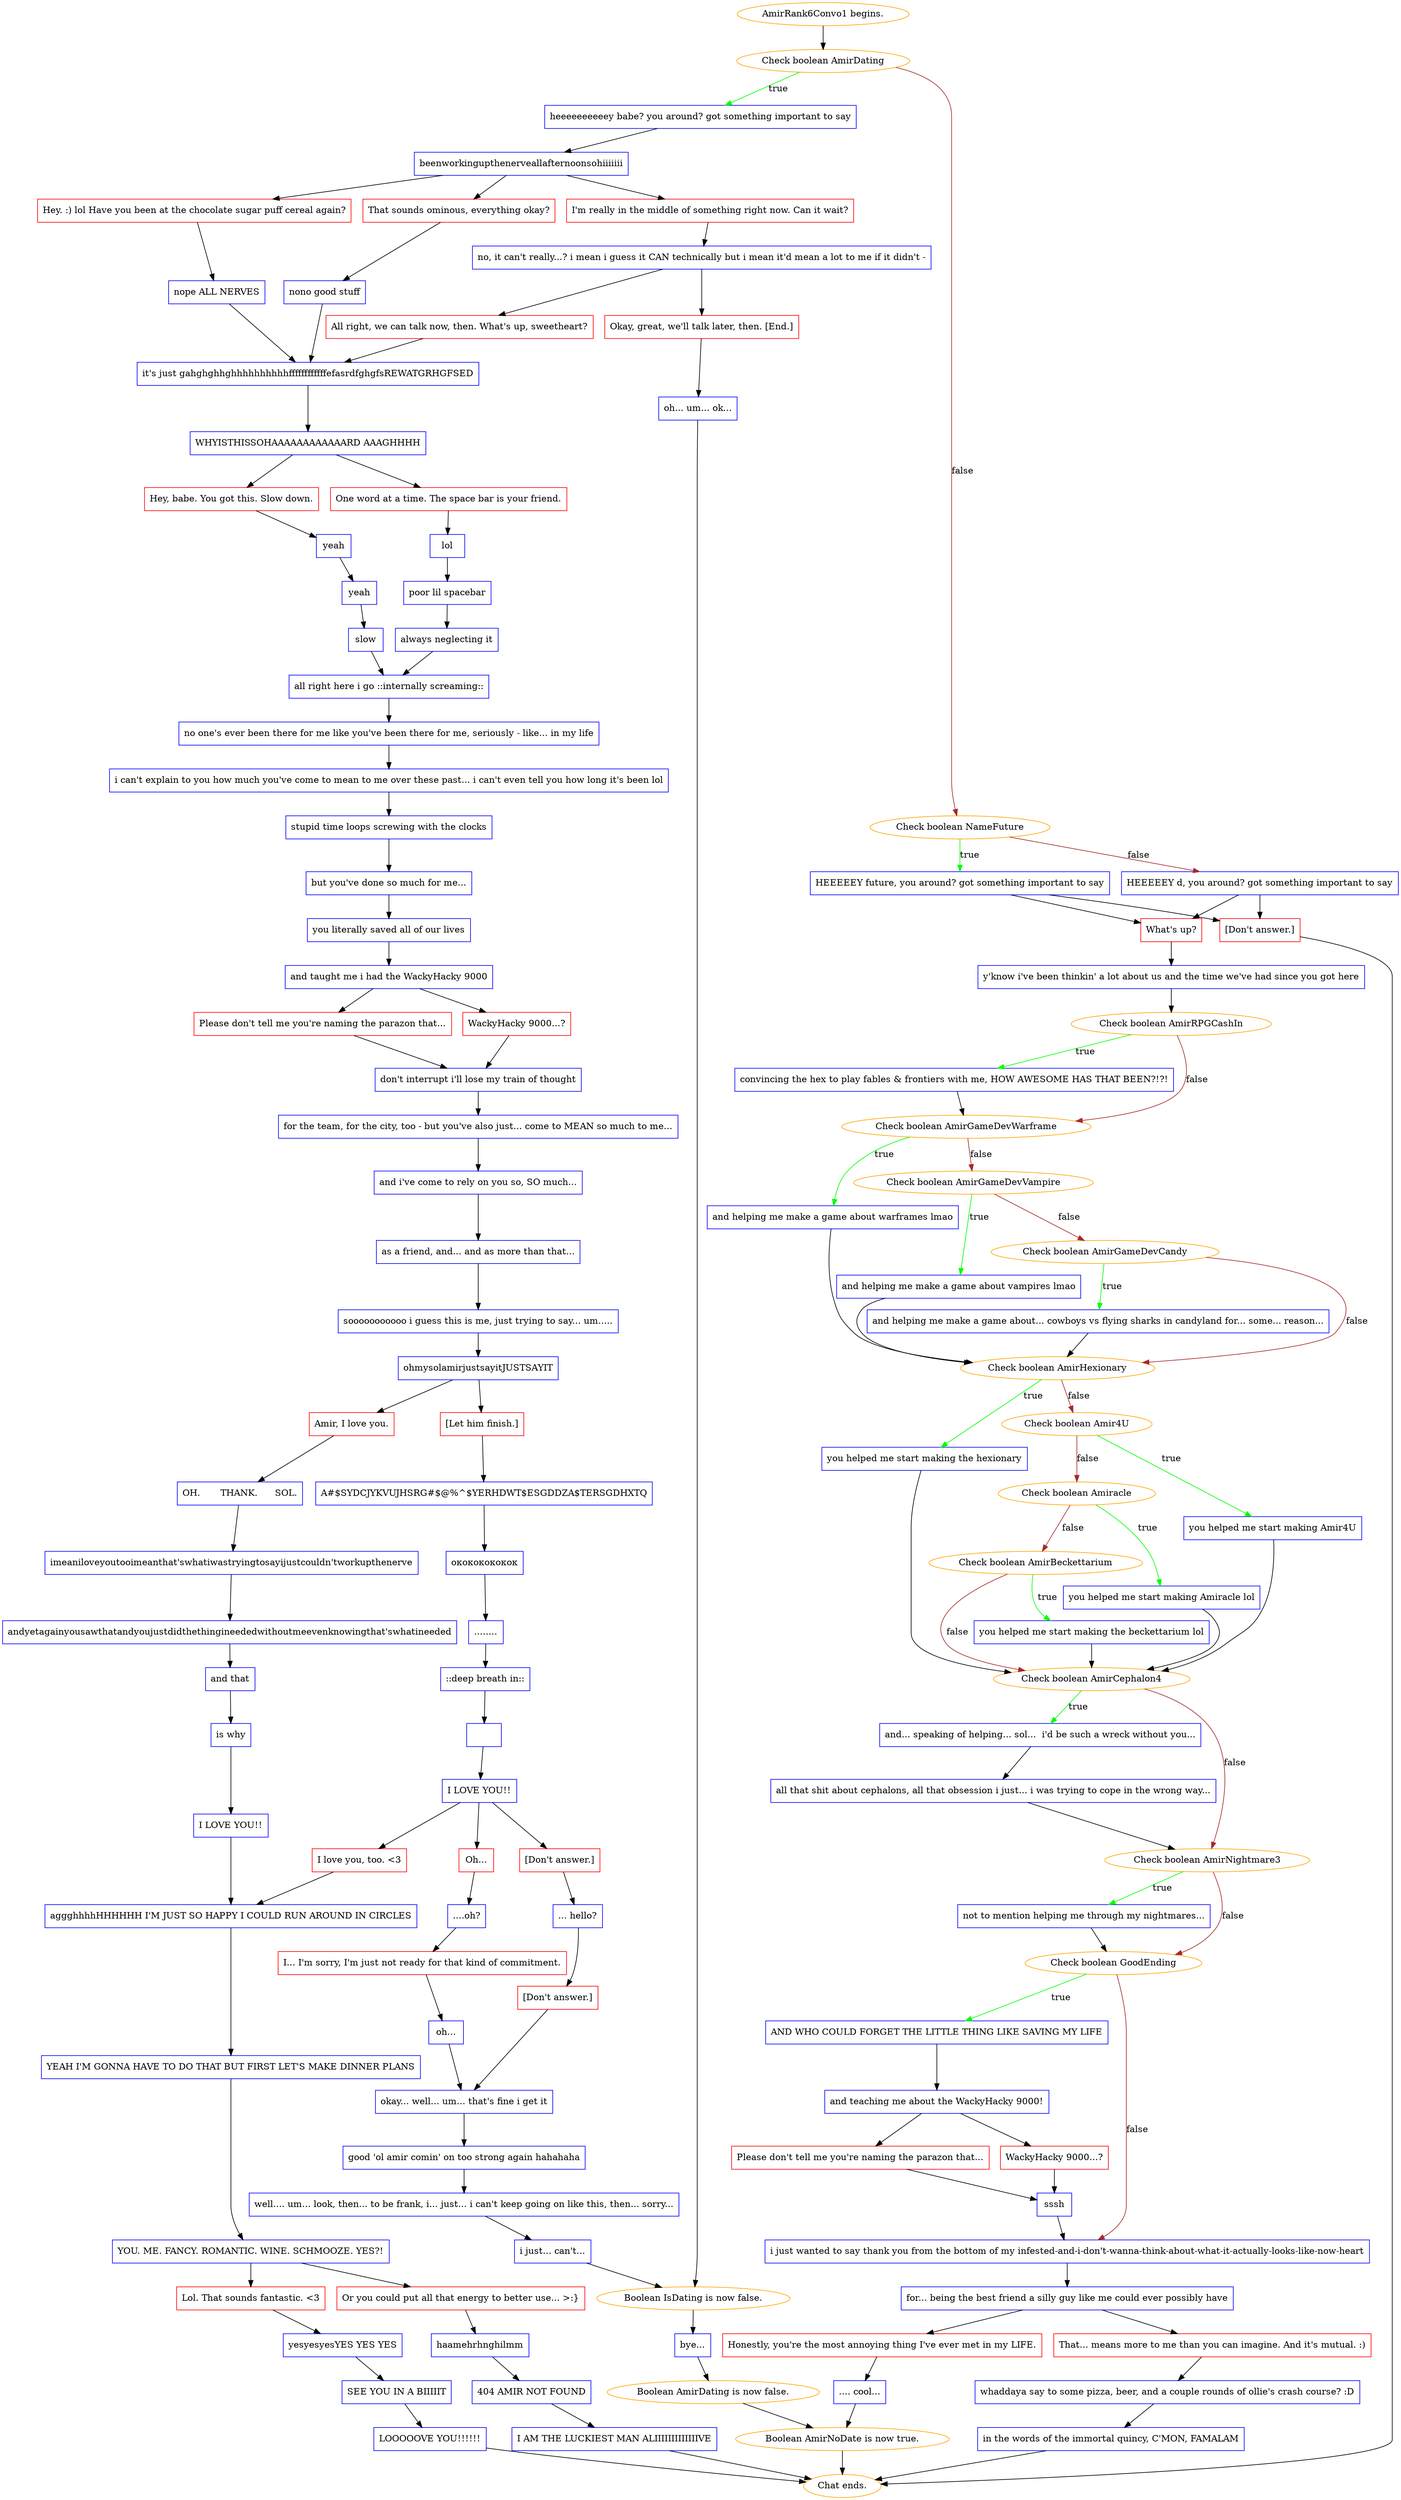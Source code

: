 digraph {
	"AmirRank6Convo1 begins." [color=orange];
		"AmirRank6Convo1 begins." -> j2907676971;
	j2907676971 [label="Check boolean AmirDating",color=orange];
		j2907676971 -> j1663238085 [label=true,color=green];
		j2907676971 -> j84055781 [label=false,color=brown];
	j1663238085 [label="heeeeeeeeeey babe? you around? got something important to say",shape=box,color=blue];
		j1663238085 -> j2774510912;
	j84055781 [label="Check boolean NameFuture",color=orange];
		j84055781 -> j2949297005 [label=true,color=green];
		j84055781 -> j3412853263 [label=false,color=brown];
	j2774510912 [label="beenworkingupthenerveallafternoonsohiiiiiii",shape=box,color=blue];
		j2774510912 -> j3877899503;
		j2774510912 -> j1314331829;
		j2774510912 -> j3809630778;
	j2949297005 [label="HEEEEEY future, you around? got something important to say",shape=box,color=blue];
		j2949297005 -> j849357819;
		j2949297005 -> j470124898;
	j3412853263 [label="HEEEEEY d, you around? got something important to say",shape=box,color=blue];
		j3412853263 -> j849357819;
		j3412853263 -> j470124898;
	j3877899503 [label="Hey. :) lol Have you been at the chocolate sugar puff cereal again?",shape=box,color=red];
		j3877899503 -> j1819665207;
	j1314331829 [label="That sounds ominous, everything okay?",shape=box,color=red];
		j1314331829 -> j1943906145;
	j3809630778 [label="I'm really in the middle of something right now. Can it wait?",shape=box,color=red];
		j3809630778 -> j2210876690;
	j849357819 [label="What's up?",shape=box,color=red];
		j849357819 -> j119270293;
	j470124898 [label="[Don't answer.]",shape=box,color=red];
		j470124898 -> "Chat ends.";
	j1819665207 [label="nope ALL NERVES",shape=box,color=blue];
		j1819665207 -> j2316739635;
	j1943906145 [label="nono good stuff",shape=box,color=blue];
		j1943906145 -> j2316739635;
	j2210876690 [label="no, it can't really...? i mean i guess it CAN technically but i mean it'd mean a lot to me if it didn't -",shape=box,color=blue];
		j2210876690 -> j593154143;
		j2210876690 -> j2554805555;
	j119270293 [label="y'know i've been thinkin' a lot about us and the time we've had since you got here",shape=box,color=blue];
		j119270293 -> j830141940;
	"Chat ends." [color=orange];
	j2316739635 [label="it's just gahghghhghhhhhhhhhhffffffffffffefasrdfghgfsREWATGRHGFSED",shape=box,color=blue];
		j2316739635 -> j93046656;
	j593154143 [label="All right, we can talk now, then. What's up, sweetheart?",shape=box,color=red];
		j593154143 -> j2316739635;
	j2554805555 [label="Okay, great, we'll talk later, then. [End.]",shape=box,color=red];
		j2554805555 -> j2828471;
	j830141940 [label="Check boolean AmirRPGCashIn",color=orange];
		j830141940 -> j1571999260 [label=true,color=green];
		j830141940 -> j4216760051 [label=false,color=brown];
	j93046656 [label="WHYISTHISSOHAAAAAAAAAAAARD AAAGHHHH",shape=box,color=blue];
		j93046656 -> j3950168798;
		j93046656 -> j1472597918;
	j2828471 [label="oh... um... ok...",shape=box,color=blue];
		j2828471 -> j4219641533;
	j1571999260 [label="convincing the hex to play fables & frontiers with me, HOW AWESOME HAS THAT BEEN?!?!",shape=box,color=blue];
		j1571999260 -> j4216760051;
	j4216760051 [label="Check boolean AmirGameDevWarframe",color=orange];
		j4216760051 -> j2638911233 [label=true,color=green];
		j4216760051 -> j4056341191 [label=false,color=brown];
	j3950168798 [label="Hey, babe. You got this. Slow down.",shape=box,color=red];
		j3950168798 -> j4264985257;
	j1472597918 [label="One word at a time. The space bar is your friend.",shape=box,color=red];
		j1472597918 -> j862253568;
	j4219641533 [label="Boolean IsDating is now false.",color=orange];
		j4219641533 -> j2202252602;
	j2638911233 [label="and helping me make a game about warframes lmao",shape=box,color=blue];
		j2638911233 -> j2771251363;
	j4056341191 [label="Check boolean AmirGameDevVampire",color=orange];
		j4056341191 -> j2499035452 [label=true,color=green];
		j4056341191 -> j1488436232 [label=false,color=brown];
	j4264985257 [label="yeah",shape=box,color=blue];
		j4264985257 -> j652841531;
	j862253568 [label="lol",shape=box,color=blue];
		j862253568 -> j4221951770;
	j2202252602 [label="bye...",shape=box,color=blue];
		j2202252602 -> j1800899020;
	j2771251363 [label="Check boolean AmirHexionary",color=orange];
		j2771251363 -> j2158174134 [label=true,color=green];
		j2771251363 -> j266995296 [label=false,color=brown];
	j2499035452 [label="and helping me make a game about vampires lmao",shape=box,color=blue];
		j2499035452 -> j2771251363;
	j1488436232 [label="Check boolean AmirGameDevCandy",color=orange];
		j1488436232 -> j2033289420 [label=true,color=green];
		j1488436232 -> j2771251363 [label=false,color=brown];
	j652841531 [label="yeah",shape=box,color=blue];
		j652841531 -> j1321722425;
	j4221951770 [label="poor lil spacebar",shape=box,color=blue];
		j4221951770 -> j4093047169;
	j1800899020 [label="Boolean AmirDating is now false.",color=orange];
		j1800899020 -> j2322051913;
	j2158174134 [label="you helped me start making the hexionary",shape=box,color=blue];
		j2158174134 -> j2466789876;
	j266995296 [label="Check boolean Amir4U",color=orange];
		j266995296 -> j2757547597 [label=true,color=green];
		j266995296 -> j385826836 [label=false,color=brown];
	j2033289420 [label="and helping me make a game about... cowboys vs flying sharks in candyland for... some... reason...",shape=box,color=blue];
		j2033289420 -> j2771251363;
	j1321722425 [label="slow",shape=box,color=blue];
		j1321722425 -> j3062786253;
	j4093047169 [label="always neglecting it",shape=box,color=blue];
		j4093047169 -> j3062786253;
	j2322051913 [label="Boolean AmirNoDate is now true.",color=orange];
		j2322051913 -> "Chat ends.";
	j2466789876 [label="Check boolean AmirCephalon4",color=orange];
		j2466789876 -> j3049787132 [label=true,color=green];
		j2466789876 -> j2019541194 [label=false,color=brown];
	j2757547597 [label="you helped me start making Amir4U",shape=box,color=blue];
		j2757547597 -> j2466789876;
	j385826836 [label="Check boolean Amiracle",color=orange];
		j385826836 -> j2693170460 [label=true,color=green];
		j385826836 -> j4078692804 [label=false,color=brown];
	j3062786253 [label="all right here i go ::internally screaming::",shape=box,color=blue];
		j3062786253 -> j1283423203;
	j3049787132 [label="and... speaking of helping... sol...  i'd be such a wreck without you...",shape=box,color=blue];
		j3049787132 -> j4184103325;
	j2019541194 [label="Check boolean AmirNightmare3",color=orange];
		j2019541194 -> j1408909938 [label=true,color=green];
		j2019541194 -> j1660157392 [label=false,color=brown];
	j2693170460 [label="you helped me start making Amiracle lol",shape=box,color=blue];
		j2693170460 -> j2466789876;
	j4078692804 [label="Check boolean AmirBeckettarium",color=orange];
		j4078692804 -> j3853242234 [label=true,color=green];
		j4078692804 -> j2466789876 [label=false,color=brown];
	j1283423203 [label="no one's ever been there for me like you've been there for me, seriously - like... in my life",shape=box,color=blue];
		j1283423203 -> j1019405745;
	j4184103325 [label="all that shit about cephalons, all that obsession i just... i was trying to cope in the wrong way...",shape=box,color=blue];
		j4184103325 -> j2019541194;
	j1408909938 [label="not to mention helping me through my nightmares...",shape=box,color=blue];
		j1408909938 -> j1660157392;
	j1660157392 [label="Check boolean GoodEnding",color=orange];
		j1660157392 -> j3832673117 [label=true,color=green];
		j1660157392 -> j2436219567 [label=false,color=brown];
	j3853242234 [label="you helped me start making the beckettarium lol",shape=box,color=blue];
		j3853242234 -> j2466789876;
	j1019405745 [label="i can't explain to you how much you've come to mean to me over these past... i can't even tell you how long it's been lol",shape=box,color=blue];
		j1019405745 -> j2318293639;
	j3832673117 [label="AND WHO COULD FORGET THE LITTLE THING LIKE SAVING MY LIFE",shape=box,color=blue];
		j3832673117 -> j723482988;
	j2436219567 [label="i just wanted to say thank you from the bottom of my infested-and-i-don't-wanna-think-about-what-it-actually-looks-like-now-heart",shape=box,color=blue];
		j2436219567 -> j2156321881;
	j2318293639 [label="stupid time loops screwing with the clocks",shape=box,color=blue];
		j2318293639 -> j3421486860;
	j723482988 [label="and teaching me about the WackyHacky 9000!",shape=box,color=blue];
		j723482988 -> j3722768526;
		j723482988 -> j3135000667;
	j2156321881 [label="for... being the best friend a silly guy like me could ever possibly have",shape=box,color=blue];
		j2156321881 -> j1242589349;
		j2156321881 -> j439440416;
	j3421486860 [label="but you've done so much for me...",shape=box,color=blue];
		j3421486860 -> j3902151438;
	j3722768526 [label="Please don't tell me you're naming the parazon that...",shape=box,color=red];
		j3722768526 -> j3968206937;
	j3135000667 [label="WackyHacky 9000...?",shape=box,color=red];
		j3135000667 -> j3968206937;
	j1242589349 [label="That... means more to me than you can imagine. And it's mutual. :)",shape=box,color=red];
		j1242589349 -> j413614339;
	j439440416 [label="Honestly, you're the most annoying thing I've ever met in my LIFE.",shape=box,color=red];
		j439440416 -> j56674697;
	j3902151438 [label="you literally saved all of our lives",shape=box,color=blue];
		j3902151438 -> j4262232915;
	j3968206937 [label="sssh",shape=box,color=blue];
		j3968206937 -> j2436219567;
	j413614339 [label="whaddaya say to some pizza, beer, and a couple rounds of ollie's crash course? :D",shape=box,color=blue];
		j413614339 -> j1504280746;
	j56674697 [label=".... cool...",shape=box,color=blue];
		j56674697 -> j2322051913;
	j4262232915 [label="and taught me i had the WackyHacky 9000",shape=box,color=blue];
		j4262232915 -> j2874282201;
		j4262232915 -> j2294520052;
	j1504280746 [label="in the words of the immortal quincy, C'MON, FAMALAM",shape=box,color=blue];
		j1504280746 -> "Chat ends.";
	j2874282201 [label="Please don't tell me you're naming the parazon that...",shape=box,color=red];
		j2874282201 -> j2620383524;
	j2294520052 [label="WackyHacky 9000...?",shape=box,color=red];
		j2294520052 -> j2620383524;
	j2620383524 [label="don't interrupt i'll lose my train of thought",shape=box,color=blue];
		j2620383524 -> j3838007884;
	j3838007884 [label="for the team, for the city, too - but you've also just... come to MEAN so much to me...",shape=box,color=blue];
		j3838007884 -> j3011103609;
	j3011103609 [label="and i've come to rely on you so, SO much...",shape=box,color=blue];
		j3011103609 -> j164021817;
	j164021817 [label="as a friend, and... and as more than that...",shape=box,color=blue];
		j164021817 -> j2101959667;
	j2101959667 [label="sooooooooooo i guess this is me, just trying to say... um.....",shape=box,color=blue];
		j2101959667 -> j691501976;
	j691501976 [label="ohmysolamirjustsayitJUSTSAYIT",shape=box,color=blue];
		j691501976 -> j4251061772;
		j691501976 -> j4158933203;
	j4251061772 [label="Amir, I love you.",shape=box,color=red];
		j4251061772 -> j1285825640;
	j4158933203 [label="[Let him finish.]",shape=box,color=red];
		j4158933203 -> j2055088021;
	j1285825640 [label="OH.       THANK.      SOL.",shape=box,color=blue];
		j1285825640 -> j1411900092;
	j2055088021 [label="A#$SYDCJYKVUJHSRG#$@%^$YERHDWT$ESGDDZA$TERSGDHXTQ",shape=box,color=blue];
		j2055088021 -> j3046324066;
	j1411900092 [label="imeaniloveyoutooimeanthat'swhatiwastryingtosayijustcouldn'tworkupthenerve",shape=box,color=blue];
		j1411900092 -> j1506099740;
	j3046324066 [label="окококококок",shape=box,color=blue];
		j3046324066 -> j3069993713;
	j1506099740 [label="andyetagainyousawthatandyoujustdidthethingineededwithoutmeevenknowingthat'swhatineeded",shape=box,color=blue];
		j1506099740 -> j2771277391;
	j3069993713 [label="........",shape=box,color=blue];
		j3069993713 -> j3041841405;
	j2771277391 [label="and that",shape=box,color=blue];
		j2771277391 -> j2014356780;
	j3041841405 [label="::deep breath in::",shape=box,color=blue];
		j3041841405 -> j1371867724;
	j2014356780 [label="is why",shape=box,color=blue];
		j2014356780 -> j1396455151;
	j1371867724 [label=" ",shape=box,color=blue];
		j1371867724 -> j1508710560;
	j1396455151 [label="I LOVE YOU!!",shape=box,color=blue];
		j1396455151 -> j417368049;
	j1508710560 [label="I LOVE YOU!!",shape=box,color=blue];
		j1508710560 -> j2367898429;
		j1508710560 -> j1986085643;
		j1508710560 -> j2419273198;
	j417368049 [label="aggghhhhHHHHHH I'M JUST SO HAPPY I COULD RUN AROUND IN CIRCLES",shape=box,color=blue];
		j417368049 -> j1437256964;
	j2367898429 [label="I love you, too. <3",shape=box,color=red];
		j2367898429 -> j417368049;
	j1986085643 [label="Oh...",shape=box,color=red];
		j1986085643 -> j216037080;
	j2419273198 [label="[Don't answer.]",shape=box,color=red];
		j2419273198 -> j961304603;
	j1437256964 [label="YEAH I'M GONNA HAVE TO DO THAT BUT FIRST LET'S MAKE DINNER PLANS",shape=box,color=blue];
		j1437256964 -> j288286072;
	j216037080 [label="....oh?",shape=box,color=blue];
		j216037080 -> j3653486755;
	j961304603 [label="... hello?",shape=box,color=blue];
		j961304603 -> j220627437;
	j288286072 [label="YOU. ME. FANCY. ROMANTIC. WINE. SCHMOOZE. YES?!",shape=box,color=blue];
		j288286072 -> j918915919;
		j288286072 -> j3468464855;
	j3653486755 [label="I... I'm sorry, I'm just not ready for that kind of commitment.",shape=box,color=red];
		j3653486755 -> j4089075344;
	j220627437 [label="[Don't answer.]",shape=box,color=red];
		j220627437 -> j3262476222;
	j918915919 [label="Lol. That sounds fantastic. <3",shape=box,color=red];
		j918915919 -> j2301586719;
	j3468464855 [label="Or you could put all that energy to better use... >:}",shape=box,color=red];
		j3468464855 -> j3848449183;
	j4089075344 [label="oh...",shape=box,color=blue];
		j4089075344 -> j3262476222;
	j3262476222 [label="okay... well... um... that's fine i get it",shape=box,color=blue];
		j3262476222 -> j2565143134;
	j2301586719 [label="yesyesyesYES YES YES",shape=box,color=blue];
		j2301586719 -> j3196035184;
	j3848449183 [label="haamehrhnghilmm",shape=box,color=blue];
		j3848449183 -> j858994223;
	j2565143134 [label="good 'ol amir comin' on too strong again hahahaha",shape=box,color=blue];
		j2565143134 -> j3255149347;
	j3196035184 [label="SEE YOU IN A BIIIIIT",shape=box,color=blue];
		j3196035184 -> j945967195;
	j858994223 [label="404 AMIR NOT FOUND",shape=box,color=blue];
		j858994223 -> j1497418561;
	j3255149347 [label="well.... um... look, then... to be frank, i... just... i can't keep going on like this, then... sorry...",shape=box,color=blue];
		j3255149347 -> j783221469;
	j945967195 [label="LOOOOOVE YOU!!!!!!",shape=box,color=blue];
		j945967195 -> "Chat ends.";
	j1497418561 [label="I AM THE LUCKIEST MAN ALIIIIIIIIIIIIIVE",shape=box,color=blue];
		j1497418561 -> "Chat ends.";
	j783221469 [label="i just... can't...",shape=box,color=blue];
		j783221469 -> j4219641533;
}